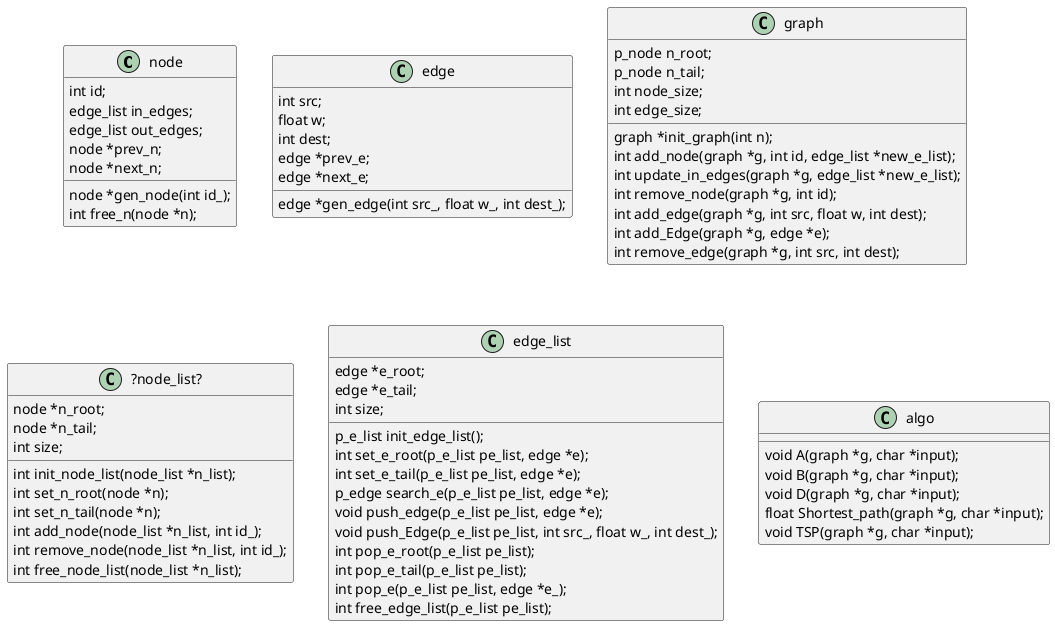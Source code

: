 @startuml

'graph -> edge_list
'graph -> node_list
'node_list --> node
'edge_list --> edge
'algo --> graph


class node{
int id;
edge_list in_edges;
edge_list out_edges;
node *prev_n;
node *next_n;
node *gen_node(int id_);
int free_n(node *n);
}

class edge{
int src;
float w;
int dest;
edge *prev_e;
edge *next_e;
edge *gen_edge(int src_, float w_, int dest_);
}

class graph{
p_node n_root;
p_node n_tail;
int node_size;
int edge_size;
graph *init_graph(int n);
int add_node(graph *g, int id, edge_list *new_e_list);
int update_in_edges(graph *g, edge_list *new_e_list);
int remove_node(graph *g, int id);
int add_edge(graph *g, int src, float w, int dest);
int add_Edge(graph *g, edge *e);
int remove_edge(graph *g, int src, int dest);
}

class ?node_list?{
node *n_root;
node *n_tail;
int size;
int init_node_list(node_list *n_list);
int set_n_root(node *n);
int set_n_tail(node *n);
int add_node(node_list *n_list, int id_);
int remove_node(node_list *n_list, int id_);
int free_node_list(node_list *n_list);
}
class edge_list{
edge *e_root;
edge *e_tail;
int size;
p_e_list init_edge_list();
int set_e_root(p_e_list pe_list, edge *e);
int set_e_tail(p_e_list pe_list, edge *e);
p_edge search_e(p_e_list pe_list, edge *e);
void push_edge(p_e_list pe_list, edge *e);
void push_Edge(p_e_list pe_list, int src_, float w_, int dest_);
int pop_e_root(p_e_list pe_list);
int pop_e_tail(p_e_list pe_list);
int pop_e(p_e_list pe_list, edge *e_);
int free_edge_list(p_e_list pe_list);
}

class algo{
void A(graph *g, char *input);
void B(graph *g, char *input);
void D(graph *g, char *input);
float Shortest_path(graph *g, char *input);
void TSP(graph *g, char *input);
}

@enduml